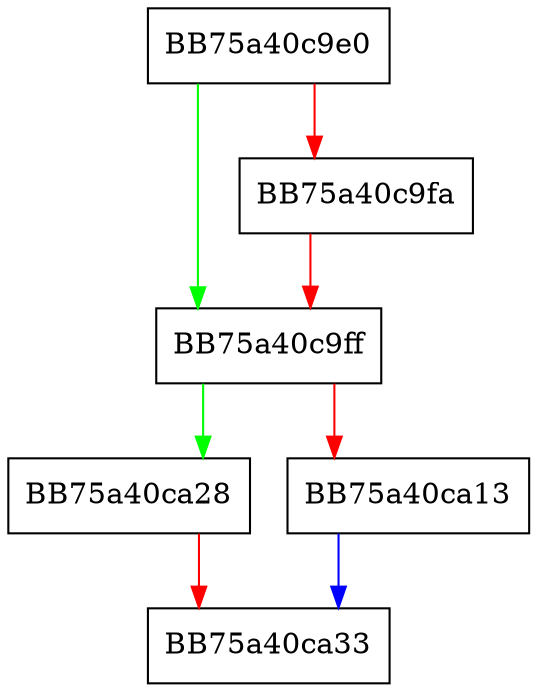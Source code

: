 digraph RegisterInitCallback {
  node [shape="box"];
  graph [splines=ortho];
  BB75a40c9e0 -> BB75a40c9ff [color="green"];
  BB75a40c9e0 -> BB75a40c9fa [color="red"];
  BB75a40c9fa -> BB75a40c9ff [color="red"];
  BB75a40c9ff -> BB75a40ca28 [color="green"];
  BB75a40c9ff -> BB75a40ca13 [color="red"];
  BB75a40ca13 -> BB75a40ca33 [color="blue"];
  BB75a40ca28 -> BB75a40ca33 [color="red"];
}